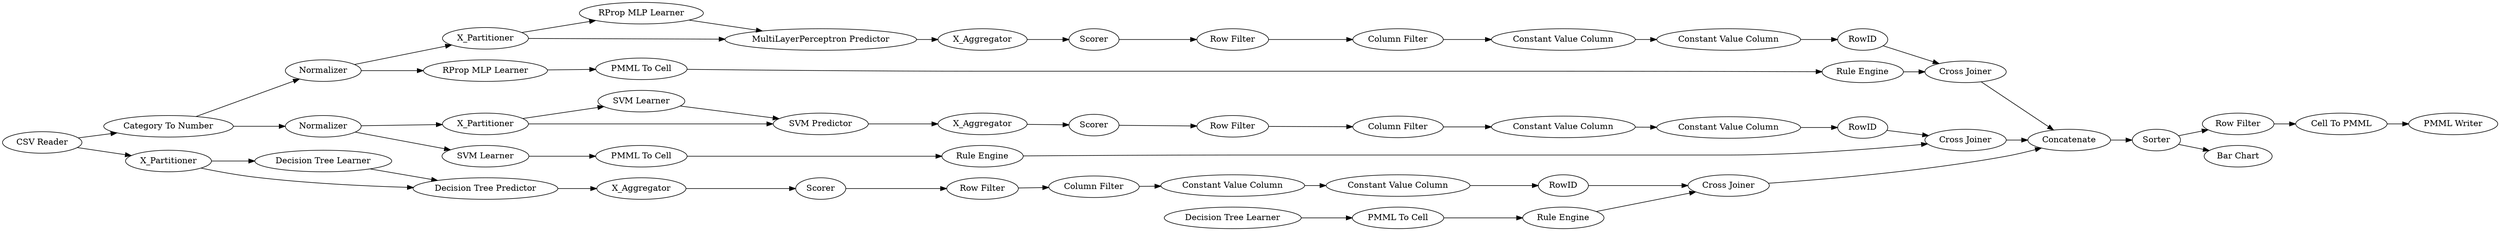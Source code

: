 digraph {
	52 [label=Sorter]
	53 [label="Row Filter"]
	54 [label="Cell To PMML"]
	58 [label="Category To Number"]
	59 [label="Bar Chart"]
	60 [label=Concatenate]
	61 [label="PMML Writer"]
	62 [label="CSV Reader"]
	2 [label=X_Partitioner]
	7 [label=X_Aggregator]
	31 [label="RProp MLP Learner"]
	32 [label="MultiLayerPerceptron Predictor"]
	38 [label="Cross Joiner"]
	39 [label=Normalizer]
	40 [label=Scorer]
	9 [label="Row Filter"]
	290 [label="Constant Value Column"]
	292 [label="Constant Value Column"]
	293 [label=RowID]
	294 [label="Column Filter"]
	22 [label="PMML To Cell"]
	34 [label="Rule Engine"]
	35 [label="RProp MLP Learner"]
	41 [label=Scorer]
	295 [label=X_Partitioner]
	296 [label=X_Aggregator]
	297 [label="SVM Learner"]
	298 [label="SVM Predictor"]
	300 [label="Cross Joiner"]
	301 [label=Normalizer]
	302 [label="Row Filter"]
	303 [label="Constant Value Column"]
	304 [label="Constant Value Column"]
	305 [label=RowID]
	306 [label="Column Filter"]
	33 [label="SVM Learner"]
	307 [label="PMML To Cell"]
	308 [label="Rule Engine"]
	309 [label=X_Partitioner]
	310 [label=X_Aggregator]
	311 [label="Decision Tree Learner"]
	312 [label="Decision Tree Predictor"]
	313 [label="Cross Joiner"]
	314 [label=Scorer]
	315 [label="Row Filter"]
	316 [label="Constant Value Column"]
	317 [label="Constant Value Column"]
	318 [label=RowID]
	319 [label="Column Filter"]
	28 [label="PMML To Cell"]
	320 [label="Decision Tree Learner"]
	321 [label="Rule Engine"]
	9 -> 294
	290 -> 292
	292 -> 293
	294 -> 290
	22 -> 34
	35 -> 22
	2 -> 32
	2 -> 31
	7 -> 40
	31 -> 32
	32 -> 7
	39 -> 35
	39 -> 2
	40 -> 9
	293 -> 38
	34 -> 38
	302 -> 306
	303 -> 304
	304 -> 305
	306 -> 303
	33 -> 307
	307 -> 308
	41 -> 302
	295 -> 298
	295 -> 297
	296 -> 41
	297 -> 298
	298 -> 296
	301 -> 295
	301 -> 33
	305 -> 300
	308 -> 300
	315 -> 319
	316 -> 317
	317 -> 318
	319 -> 316
	28 -> 321
	320 -> 28
	309 -> 311
	309 -> 312
	310 -> 314
	311 -> 312
	312 -> 310
	314 -> 315
	318 -> 313
	321 -> 313
	52 -> 53
	52 -> 59
	53 -> 54
	54 -> 61
	58 -> 301
	58 -> 39
	60 -> 52
	62 -> 58
	62 -> 309
	38 -> 60
	300 -> 60
	313 -> 60
	rankdir=LR
}
